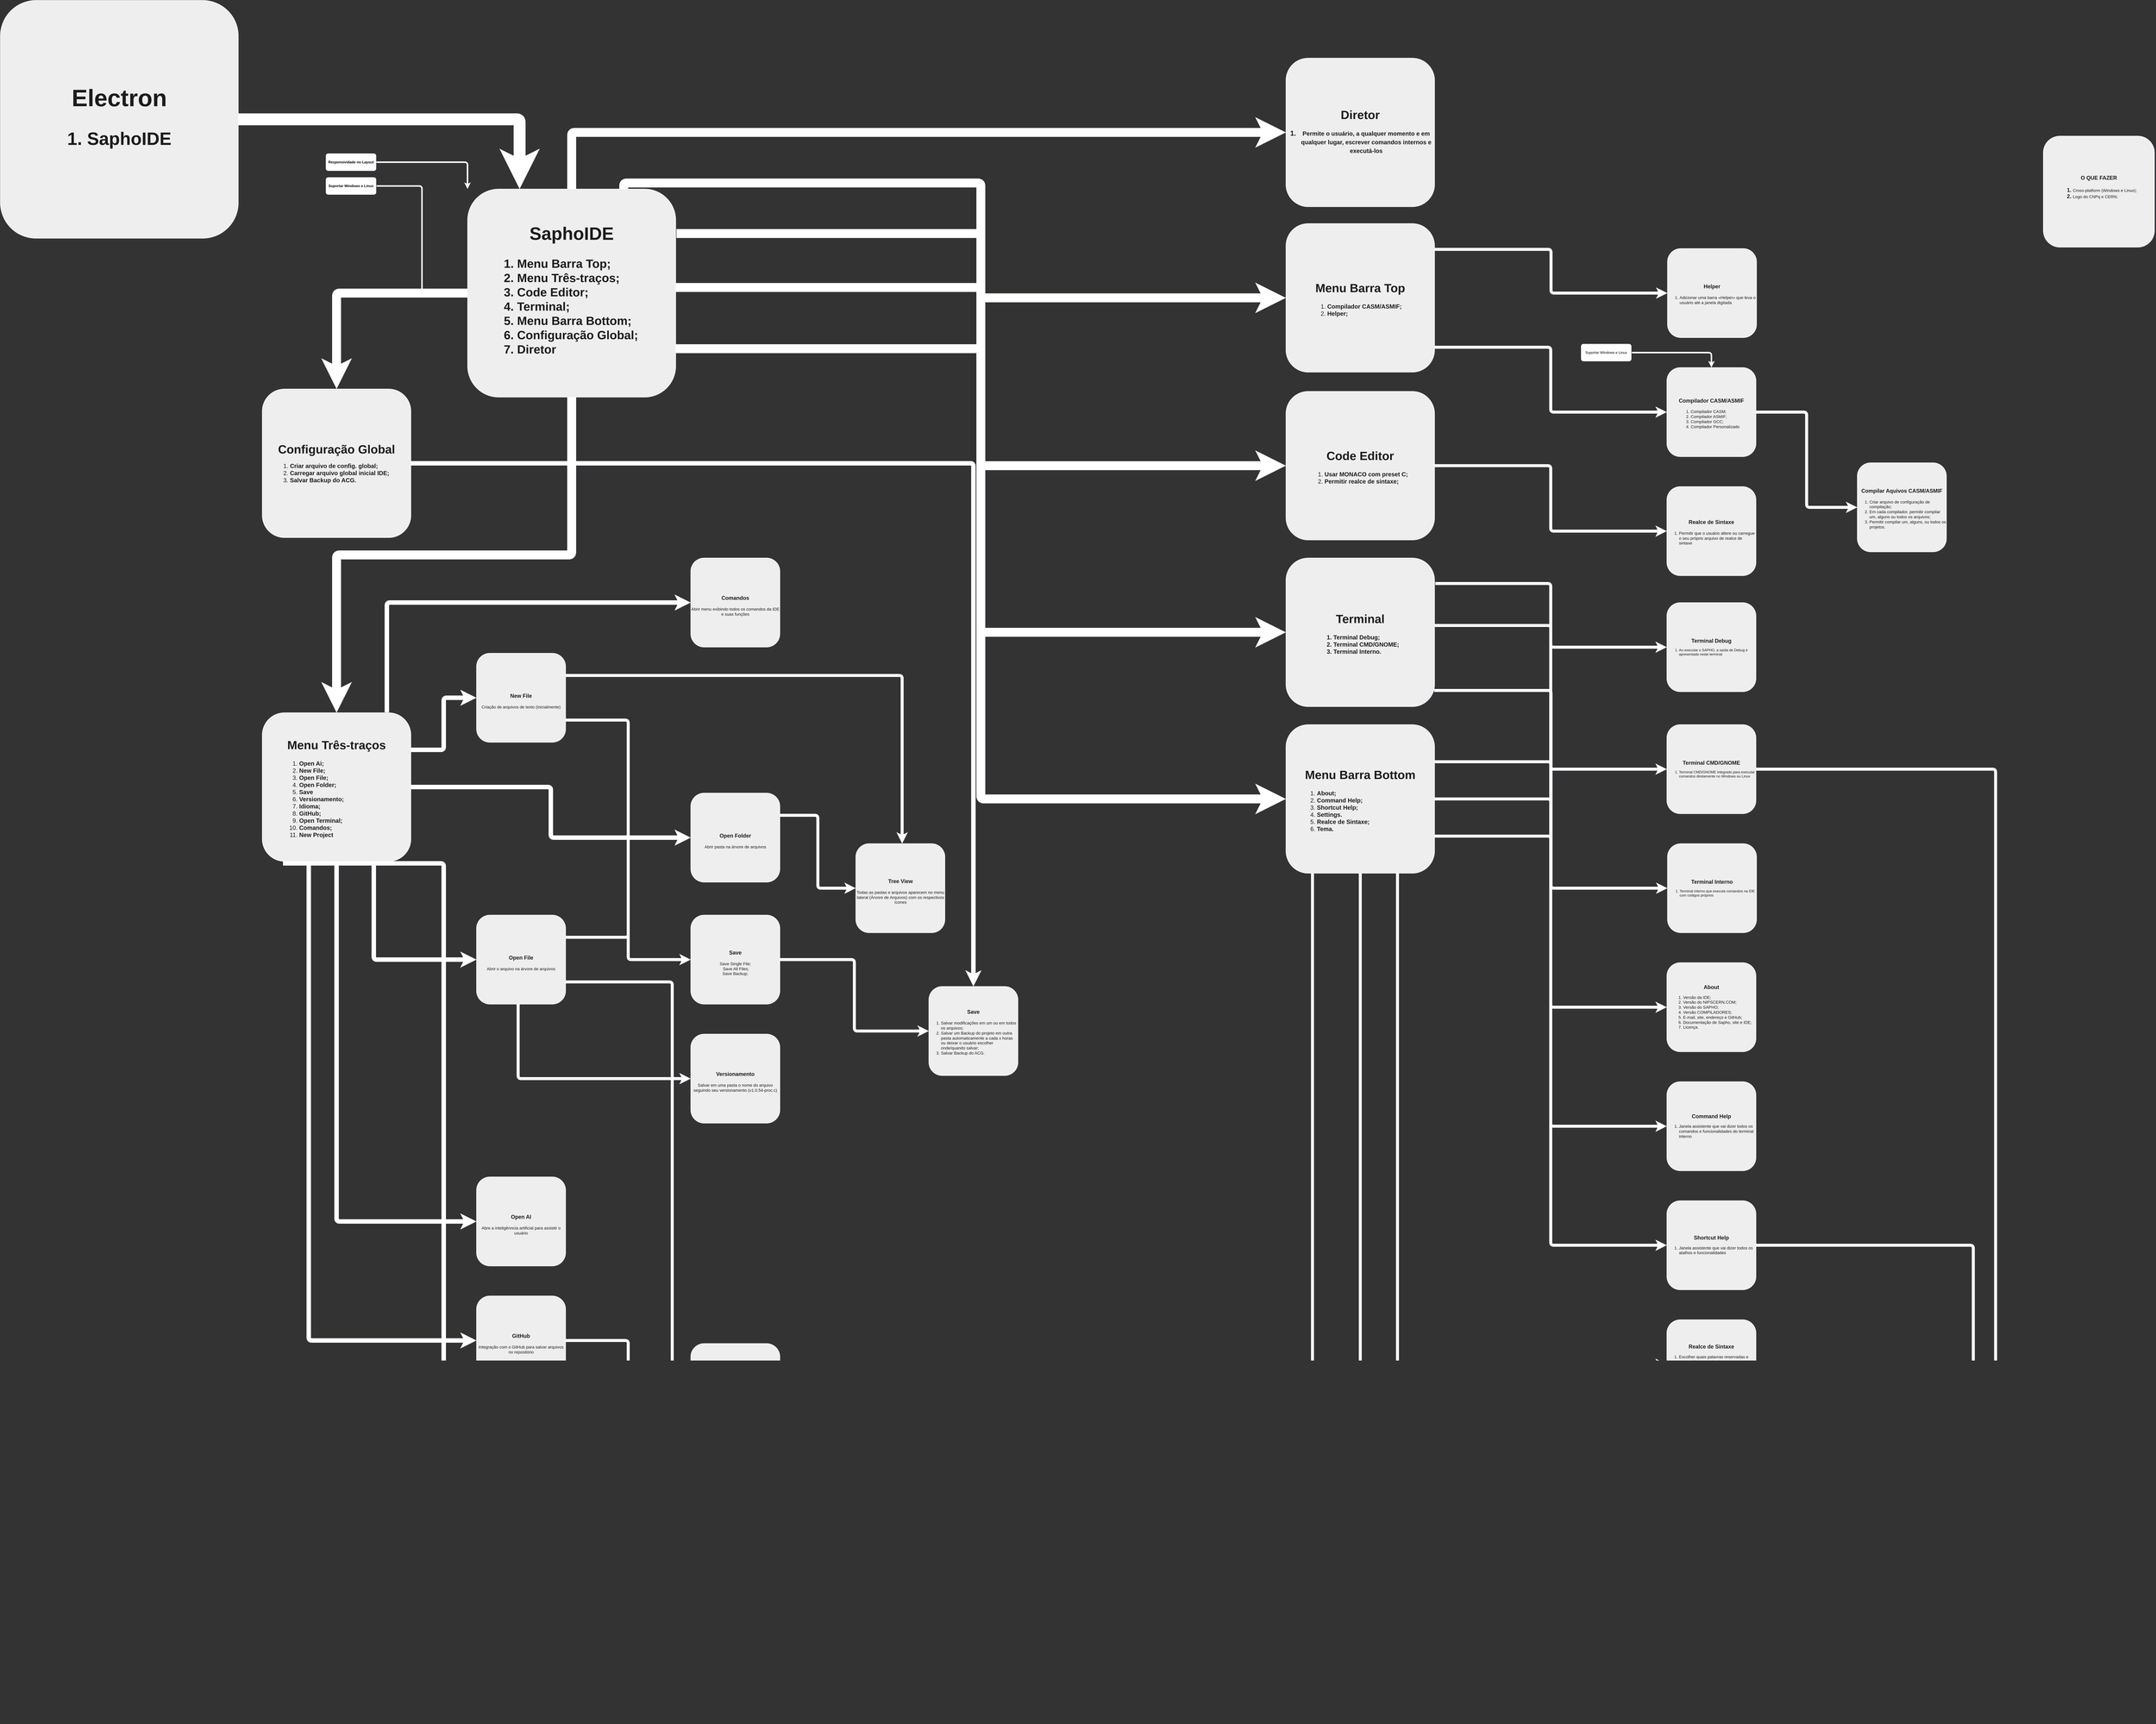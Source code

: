 <mxfile version="24.5.4" type="device">
  <diagram name="Page-1" id="b91fa0-4r-KIM6ygSlS2">
    <mxGraphModel dx="5520" dy="3840" grid="1" gridSize="10" guides="1" tooltips="1" connect="0" arrows="1" fold="1" page="1" pageScale="1" pageWidth="2000" pageHeight="2000" background="#333333" math="0" shadow="1">
      <root>
        <mxCell id="0" />
        <mxCell id="1" parent="0" />
        <mxCell id="cDjqPKhRoQ2kevbqQMxa-1" value="&lt;h1 style=&quot;font-size: 40px;&quot;&gt;&lt;span style=&quot;background-color: initial;&quot;&gt;&lt;font style=&quot;font-size: 40px;&quot;&gt;Menu Três-traços&lt;/font&gt;&lt;/span&gt;&lt;/h1&gt;&lt;div style=&quot;font-size: 20px;&quot;&gt;&lt;ol&gt;&lt;li style=&quot;text-align: left;&quot;&gt;&lt;span style=&quot;background-color: initial;&quot;&gt;&lt;b&gt;Open Ai;&lt;/b&gt;&lt;/span&gt;&lt;/li&gt;&lt;li style=&quot;text-align: left;&quot;&gt;&lt;span style=&quot;background-color: initial;&quot;&gt;&lt;b&gt;New File;&lt;/b&gt;&lt;/span&gt;&lt;/li&gt;&lt;li style=&quot;text-align: left;&quot;&gt;&lt;span style=&quot;background-color: initial;&quot;&gt;&lt;b&gt;Open File;&lt;/b&gt;&lt;/span&gt;&lt;/li&gt;&lt;li style=&quot;text-align: left;&quot;&gt;&lt;span style=&quot;background-color: initial;&quot;&gt;&lt;b&gt;Open Folder;&lt;/b&gt;&lt;/span&gt;&lt;/li&gt;&lt;li style=&quot;text-align: left;&quot;&gt;&lt;span style=&quot;background-color: initial;&quot;&gt;&lt;b&gt;Save&lt;/b&gt;&lt;/span&gt;&lt;/li&gt;&lt;li style=&quot;text-align: left;&quot;&gt;&lt;span style=&quot;background-color: initial;&quot;&gt;&lt;b&gt;Versionamento;&lt;/b&gt;&lt;/span&gt;&lt;/li&gt;&lt;li style=&quot;text-align: left;&quot;&gt;&lt;span style=&quot;background-color: initial;&quot;&gt;&lt;b&gt;Idioma;&lt;/b&gt;&lt;/span&gt;&lt;/li&gt;&lt;li style=&quot;text-align: left;&quot;&gt;&lt;span style=&quot;background-color: initial;&quot;&gt;&lt;b&gt;GitHub;&lt;/b&gt;&lt;/span&gt;&lt;/li&gt;&lt;li style=&quot;text-align: left;&quot;&gt;&lt;span style=&quot;background-color: initial;&quot;&gt;&lt;b&gt;Open Terminal;&lt;/b&gt;&lt;/span&gt;&lt;/li&gt;&lt;li style=&quot;text-align: left;&quot;&gt;&lt;span style=&quot;background-color: initial;&quot;&gt;&lt;b&gt;Comandos;&lt;/b&gt;&lt;/span&gt;&lt;/li&gt;&lt;li style=&quot;text-align: left;&quot;&gt;&lt;span style=&quot;background-color: initial;&quot;&gt;&lt;b&gt;New Project&lt;/b&gt;&lt;/span&gt;&lt;/li&gt;&lt;/ol&gt;&lt;/div&gt;" style="whiteSpace=wrap;html=1;aspect=fixed;align=center;fillColor=#EEEEEE;strokeColor=#FFFFFF;labelBackgroundColor=none;fontColor=#1A1A1A;rounded=1;" vertex="1" parent="1">
          <mxGeometry x="-960" y="440" width="500" height="500" as="geometry" />
        </mxCell>
        <mxCell id="cDjqPKhRoQ2kevbqQMxa-14" style="edgeStyle=orthogonalEdgeStyle;rounded=1;orthogonalLoop=1;jettySize=auto;html=1;exitX=1;exitY=0.5;exitDx=0;exitDy=0;entryX=0;entryY=0.5;entryDx=0;entryDy=0;strokeColor=#FFFFFF;strokeWidth=15;labelBackgroundColor=none;fontColor=default;" edge="1" parent="1" target="cDjqPKhRoQ2kevbqQMxa-13" source="cDjqPKhRoQ2kevbqQMxa-1">
          <mxGeometry relative="1" as="geometry">
            <mxPoint x="350" y="942" as="sourcePoint" />
            <mxPoint x="530" y="862" as="targetPoint" />
          </mxGeometry>
        </mxCell>
        <mxCell id="cDjqPKhRoQ2kevbqQMxa-15" value="&lt;h1&gt;&lt;span style=&quot;font-size: 18px;&quot;&gt;&lt;b&gt;Save&lt;/b&gt;&lt;/span&gt;&lt;/h1&gt;&lt;div style=&quot;&quot;&gt;&lt;div style=&quot;font-size: 14px;&quot;&gt;Save Single File;&lt;/div&gt;&lt;div style=&quot;font-size: 14px;&quot;&gt;&amp;nbsp;Save All Files;&lt;/div&gt;&lt;div style=&quot;font-size: 14px;&quot;&gt;Save Backup;&lt;/div&gt;&lt;/div&gt;" style="whiteSpace=wrap;html=1;aspect=fixed;fillColor=#EEEEEE;strokeColor=#FFFFFF;labelBackgroundColor=none;fontColor=#1A1A1A;rounded=1;" vertex="1" parent="1">
          <mxGeometry x="480" y="1120" width="300" height="300" as="geometry" />
        </mxCell>
        <mxCell id="cDjqPKhRoQ2kevbqQMxa-16" style="edgeStyle=orthogonalEdgeStyle;rounded=1;orthogonalLoop=1;jettySize=auto;html=1;exitX=1;exitY=0.75;exitDx=0;exitDy=0;entryX=0;entryY=0.5;entryDx=0;entryDy=0;strokeColor=#FFFFFF;strokeWidth=10;labelBackgroundColor=none;fontColor=default;" edge="1" parent="1" target="cDjqPKhRoQ2kevbqQMxa-15" source="cDjqPKhRoQ2kevbqQMxa-6">
          <mxGeometry relative="1" as="geometry">
            <mxPoint x="350.0" y="807" as="sourcePoint" />
            <mxPoint x="530" y="1027" as="targetPoint" />
          </mxGeometry>
        </mxCell>
        <mxCell id="cDjqPKhRoQ2kevbqQMxa-17" value="&lt;h1&gt;&lt;span style=&quot;font-size: 18px;&quot;&gt;&lt;b&gt;Versionamento&lt;/b&gt;&lt;/span&gt;&lt;/h1&gt;&lt;div style=&quot;&quot;&gt;&lt;div style=&quot;font-size: 14px;&quot;&gt;Salvar em uma pasta o nome do arquivo seguindo seu versionamento (v1.0.54-proc.c)&lt;/div&gt;&lt;/div&gt;" style="whiteSpace=wrap;html=1;aspect=fixed;fillColor=#EEEEEE;strokeColor=#FFFFFF;labelBackgroundColor=none;fontColor=#1A1A1A;rounded=1;" vertex="1" parent="1">
          <mxGeometry x="480" y="1520" width="300" height="300" as="geometry" />
        </mxCell>
        <mxCell id="cDjqPKhRoQ2kevbqQMxa-18" style="edgeStyle=orthogonalEdgeStyle;rounded=1;orthogonalLoop=1;jettySize=auto;html=1;entryX=0;entryY=0.5;entryDx=0;entryDy=0;strokeColor=#FFFFFF;strokeWidth=10;labelBackgroundColor=none;fontColor=default;exitX=0.467;exitY=1;exitDx=0;exitDy=0;exitPerimeter=0;" edge="1" parent="1" target="cDjqPKhRoQ2kevbqQMxa-17" source="cDjqPKhRoQ2kevbqQMxa-11">
          <mxGeometry relative="1" as="geometry">
            <mxPoint x="116" y="852" as="sourcePoint" />
            <mxPoint x="540" y="1177" as="targetPoint" />
          </mxGeometry>
        </mxCell>
        <mxCell id="cDjqPKhRoQ2kevbqQMxa-19" value="&lt;h1&gt;&lt;b&gt;&lt;span style=&quot;font-size: 18px;&quot;&gt;Idioma&lt;/span&gt;&lt;/b&gt;&lt;/h1&gt;&lt;div style=&quot;&quot;&gt;&lt;div style=&quot;font-size: 14px;&quot;&gt;Mudar o idioma com a tag internacional data-i18n&lt;/div&gt;&lt;/div&gt;" style="whiteSpace=wrap;html=1;aspect=fixed;fillColor=#EEEEEE;strokeColor=#FFFFFF;labelBackgroundColor=none;fontColor=#1A1A1A;rounded=1;" vertex="1" parent="1">
          <mxGeometry x="776" y="3534" width="300" height="300" as="geometry" />
        </mxCell>
        <mxCell id="cDjqPKhRoQ2kevbqQMxa-20" style="edgeStyle=orthogonalEdgeStyle;rounded=1;orthogonalLoop=1;jettySize=auto;html=1;exitX=1;exitY=0.75;exitDx=0;exitDy=0;entryX=0;entryY=0.5;entryDx=0;entryDy=0;strokeColor=#FFFFFF;strokeWidth=10;labelBackgroundColor=none;fontColor=default;" edge="1" parent="1" target="cDjqPKhRoQ2kevbqQMxa-19" source="cDjqPKhRoQ2kevbqQMxa-11">
          <mxGeometry relative="1" as="geometry">
            <mxPoint x="360" y="992" as="sourcePoint" />
            <mxPoint x="550" y="1377" as="targetPoint" />
          </mxGeometry>
        </mxCell>
        <mxCell id="cDjqPKhRoQ2kevbqQMxa-23" value="&lt;h1&gt;&lt;b&gt;&lt;span style=&quot;font-size: 18px;&quot;&gt;Open Terminal&lt;/span&gt;&lt;/b&gt;&lt;/h1&gt;&lt;div style=&quot;&quot;&gt;&lt;div style=&quot;font-size: 14px;&quot;&gt;Abrir um dos ou todos os terminais disponíveis&lt;/div&gt;&lt;/div&gt;" style="whiteSpace=wrap;html=1;aspect=fixed;fillColor=#EEEEEE;strokeColor=#FFFFFF;labelBackgroundColor=none;fontColor=#1A1A1A;rounded=1;" vertex="1" parent="1">
          <mxGeometry x="-240" y="2800" width="300" height="300" as="geometry" />
        </mxCell>
        <mxCell id="cDjqPKhRoQ2kevbqQMxa-24" style="edgeStyle=orthogonalEdgeStyle;rounded=1;orthogonalLoop=1;jettySize=auto;html=1;entryX=0;entryY=0.5;entryDx=0;entryDy=0;strokeColor=#FFFFFF;strokeWidth=15;labelBackgroundColor=none;fontColor=default;exitX=0.14;exitY=1.013;exitDx=0;exitDy=0;exitPerimeter=0;" edge="1" parent="1" target="cDjqPKhRoQ2kevbqQMxa-23" source="cDjqPKhRoQ2kevbqQMxa-1">
          <mxGeometry relative="1" as="geometry">
            <mxPoint x="-878" y="137" as="sourcePoint" />
            <mxPoint x="550" y="1747" as="targetPoint" />
          </mxGeometry>
        </mxCell>
        <mxCell id="cDjqPKhRoQ2kevbqQMxa-25" value="&lt;h1&gt;&lt;b&gt;&lt;span style=&quot;font-size: 18px;&quot;&gt;Comandos&lt;/span&gt;&lt;/b&gt;&lt;/h1&gt;&lt;div style=&quot;&quot;&gt;&lt;div style=&quot;font-size: 14px;&quot;&gt;Abrir menu exibindo todos os comandos da IDE e suas funções&lt;/div&gt;&lt;/div&gt;" style="whiteSpace=wrap;html=1;aspect=fixed;fillColor=#EEEEEE;strokeColor=#FFFFFF;labelBackgroundColor=none;fontColor=#1A1A1A;rounded=1;" vertex="1" parent="1">
          <mxGeometry x="480" y="-80" width="300" height="300" as="geometry" />
        </mxCell>
        <mxCell id="cDjqPKhRoQ2kevbqQMxa-26" style="edgeStyle=orthogonalEdgeStyle;rounded=1;orthogonalLoop=1;jettySize=auto;html=1;exitX=0.838;exitY=-0.002;exitDx=0;exitDy=0;entryX=0;entryY=0.5;entryDx=0;entryDy=0;strokeColor=#FFFFFF;strokeWidth=15;labelBackgroundColor=none;fontColor=default;exitPerimeter=0;" edge="1" parent="1" target="cDjqPKhRoQ2kevbqQMxa-25" source="cDjqPKhRoQ2kevbqQMxa-1">
          <mxGeometry relative="1" as="geometry">
            <mxPoint x="360" y="1012" as="sourcePoint" />
            <mxPoint x="560" y="1967" as="targetPoint" />
          </mxGeometry>
        </mxCell>
        <mxCell id="cDjqPKhRoQ2kevbqQMxa-29" value="&lt;h1&gt;&lt;b&gt;&lt;span style=&quot;font-size: 18px;&quot;&gt;New Project&lt;/span&gt;&lt;/b&gt;&lt;/h1&gt;&lt;div style=&quot;&quot;&gt;&lt;div style=&quot;font-size: 14px;&quot;&gt;Criar um novo projeto SAPHO de processador&lt;/div&gt;&lt;/div&gt;" style="whiteSpace=wrap;html=1;aspect=fixed;fillColor=#EEEEEE;strokeColor=#FFFFFF;labelBackgroundColor=none;fontColor=#1A1A1A;rounded=1;" vertex="1" parent="1">
          <mxGeometry x="480" y="2560" width="300" height="300" as="geometry" />
        </mxCell>
        <mxCell id="cDjqPKhRoQ2kevbqQMxa-30" style="edgeStyle=orthogonalEdgeStyle;rounded=1;orthogonalLoop=1;jettySize=auto;html=1;exitX=1;exitY=0.5;exitDx=0;exitDy=0;entryX=0;entryY=0.5;entryDx=0;entryDy=0;strokeColor=#FFFFFF;strokeWidth=10;labelBackgroundColor=none;fontColor=default;" edge="1" parent="1" target="cDjqPKhRoQ2kevbqQMxa-29" source="cDjqPKhRoQ2kevbqQMxa-21">
          <mxGeometry relative="1" as="geometry">
            <mxPoint x="343" y="975" as="sourcePoint" />
            <mxPoint x="553" y="2150" as="targetPoint" />
          </mxGeometry>
        </mxCell>
        <mxCell id="cDjqPKhRoQ2kevbqQMxa-31" value="&lt;div style=&quot;&quot;&gt;&lt;h1 style=&quot;&quot;&gt;&lt;span style=&quot;font-size: 18px;&quot;&gt;&lt;b&gt;SAPHO Project (spf)&lt;/b&gt;&lt;/span&gt;&lt;/h1&gt;&lt;div style=&quot;&quot;&gt;&lt;span style=&quot;font-size: 14px;&quot;&gt;Nome do arquivo;&lt;/span&gt;&lt;/div&gt;&lt;div style=&quot;&quot;&gt;&lt;span style=&quot;font-size: 14px;&quot;&gt;Diretório;&lt;/span&gt;&lt;/div&gt;&lt;div style=&quot;&quot;&gt;&lt;span style=&quot;font-size: 14px;&quot;&gt;Nome do proc;&lt;/span&gt;&lt;/div&gt;&lt;div style=&quot;&quot;&gt;&lt;span style=&quot;font-size: 14px;&quot;&gt;N. Bits;&lt;/span&gt;&lt;/div&gt;&lt;div style=&quot;&quot;&gt;&lt;span style=&quot;font-size: 14px;&quot;&gt;Nb. Mantissa;&lt;/span&gt;&lt;/div&gt;&lt;div style=&quot;&quot;&gt;&lt;span style=&quot;font-size: 14px;&quot;&gt;Nb. Expoente;&lt;/span&gt;&lt;/div&gt;&lt;div style=&quot;&quot;&gt;&lt;span style=&quot;font-size: 14px;&quot;&gt;DSS;&lt;/span&gt;&lt;/div&gt;&lt;div style=&quot;&quot;&gt;&lt;span style=&quot;font-size: 14px;&quot;&gt;ISS;&lt;/span&gt;&lt;/div&gt;&lt;div style=&quot;&quot;&gt;&lt;span style=&quot;font-size: 14px;&quot;&gt;N. Input e Output;&lt;/span&gt;&lt;/div&gt;&lt;div style=&quot;&quot;&gt;&lt;span style=&quot;font-size: 14px;&quot;&gt;Gain;&lt;/span&gt;&lt;/div&gt;&lt;div style=&quot;&quot;&gt;&lt;span style=&quot;font-size: 14px;&quot;&gt;Aplicar mudanças do processador visualmente;&lt;/span&gt;&lt;/div&gt;&lt;div style=&quot;&quot;&gt;&lt;span style=&quot;font-size: 14px;&quot;&gt;Criar arquivo .spf (exe/tar.gz) que abre automaticamente o projeto na IDE&lt;/span&gt;&lt;/div&gt;&lt;/div&gt;" style="whiteSpace=wrap;html=1;aspect=fixed;fillColor=#EEEEEE;strokeColor=#FFFFFF;labelBackgroundColor=none;fontColor=#1A1A1A;rounded=1;" vertex="1" parent="1">
          <mxGeometry x="1280" y="2880" width="300" height="300" as="geometry" />
        </mxCell>
        <mxCell id="cDjqPKhRoQ2kevbqQMxa-32" style="edgeStyle=orthogonalEdgeStyle;rounded=1;orthogonalLoop=1;jettySize=auto;html=1;exitX=1;exitY=0.5;exitDx=0;exitDy=0;entryX=0;entryY=0.5;entryDx=0;entryDy=0;strokeColor=#FFFFFF;strokeWidth=10;labelBackgroundColor=none;fontColor=default;" edge="1" parent="1" source="cDjqPKhRoQ2kevbqQMxa-29" target="cDjqPKhRoQ2kevbqQMxa-31">
          <mxGeometry relative="1" as="geometry">
            <mxPoint x="760" y="1031" as="sourcePoint" />
            <mxPoint x="963" y="2564" as="targetPoint" />
          </mxGeometry>
        </mxCell>
        <mxCell id="cDjqPKhRoQ2kevbqQMxa-52" value="&lt;div style=&quot;&quot;&gt;&lt;h1&gt;&lt;font style=&quot;font-size: 18px;&quot;&gt;&lt;b&gt;Tree View&lt;/b&gt;&lt;/font&gt;&lt;/h1&gt;&lt;font style=&quot;font-size: 14px;&quot;&gt;Todas as pastas e arquivos aparecem no menu lateral (Árvore de Arquivos) com os respectivos ícones&lt;/font&gt;&lt;/div&gt;" style="whiteSpace=wrap;html=1;aspect=fixed;fillColor=#EEEEEE;strokeColor=#FFFFFF;labelBackgroundColor=none;fontColor=#1A1A1A;rounded=1;" vertex="1" parent="1">
          <mxGeometry x="1034.5" y="880" width="300" height="300" as="geometry" />
        </mxCell>
        <mxCell id="cDjqPKhRoQ2kevbqQMxa-55" style="edgeStyle=orthogonalEdgeStyle;rounded=1;orthogonalLoop=1;jettySize=auto;html=1;exitX=1;exitY=0.25;exitDx=0;exitDy=0;entryX=0;entryY=0.5;entryDx=0;entryDy=0;strokeColor=#FFFFFF;strokeWidth=10;labelBackgroundColor=none;fontColor=default;" edge="1" parent="1" source="cDjqPKhRoQ2kevbqQMxa-13" target="cDjqPKhRoQ2kevbqQMxa-52">
          <mxGeometry relative="1" as="geometry">
            <mxPoint x="715" y="887" as="sourcePoint" />
            <mxPoint x="1185" y="758" as="targetPoint" />
          </mxGeometry>
        </mxCell>
        <mxCell id="cDjqPKhRoQ2kevbqQMxa-59" value="&lt;h1 style=&quot;font-size: 40px;&quot;&gt;&lt;span style=&quot;background-color: initial;&quot;&gt;&lt;font style=&quot;font-size: 40px;&quot;&gt;Menu Barra Top&lt;/font&gt;&lt;/span&gt;&lt;/h1&gt;&lt;div style=&quot;font-size: 20px;&quot;&gt;&lt;ol style=&quot;&quot;&gt;&lt;li style=&quot;text-align: left;&quot;&gt;&lt;b&gt;Compilador CASM/&lt;span style=&quot;background-color: initial;&quot;&gt;ASMIF;&lt;/span&gt;&lt;/b&gt;&lt;/li&gt;&lt;li style=&quot;text-align: left;&quot;&gt;&lt;b&gt;Helper;&lt;/b&gt;&lt;/li&gt;&lt;/ol&gt;&lt;/div&gt;" style="whiteSpace=wrap;html=1;aspect=fixed;align=center;fillColor=#EEEEEE;strokeColor=#FFFFFF;labelBackgroundColor=none;fontColor=#1A1A1A;rounded=1;" vertex="1" parent="1">
          <mxGeometry x="2480" y="-1204" width="500" height="500" as="geometry" />
        </mxCell>
        <mxCell id="cDjqPKhRoQ2kevbqQMxa-60" style="edgeStyle=orthogonalEdgeStyle;rounded=1;orthogonalLoop=1;jettySize=auto;html=1;exitX=1;exitY=0.5;exitDx=0;exitDy=0;entryX=0;entryY=0.5;entryDx=0;entryDy=0;strokeColor=#FFFFFF;strokeWidth=10;labelBackgroundColor=none;fontColor=default;" edge="1" parent="1" source="cDjqPKhRoQ2kevbqQMxa-15" target="cDjqPKhRoQ2kevbqQMxa-61">
          <mxGeometry relative="1" as="geometry">
            <mxPoint x="855" y="1160" as="sourcePoint" />
            <mxPoint x="1045" y="1570" as="targetPoint" />
          </mxGeometry>
        </mxCell>
        <mxCell id="cDjqPKhRoQ2kevbqQMxa-61" value="&lt;h1&gt;&lt;span style=&quot;font-size: 18px;&quot;&gt;&lt;b&gt;Save&lt;/b&gt;&lt;/span&gt;&lt;/h1&gt;&lt;div style=&quot;&quot;&gt;&lt;div style=&quot;text-align: left; font-size: 14px;&quot;&gt;&lt;ol&gt;&lt;li&gt;Salvar modificações em um ou em todos os arquivos;&lt;/li&gt;&lt;li&gt;Salvar um Backup do projeto em outra pasta automaticamente a cada x horas ou deixar o usuário escolher onde/quando salvar;&lt;/li&gt;&lt;li&gt;Salvar Backup do ACG.&lt;/li&gt;&lt;/ol&gt;&lt;/div&gt;&lt;/div&gt;" style="whiteSpace=wrap;html=1;aspect=fixed;fillColor=#EEEEEE;strokeColor=#FFFFFF;labelBackgroundColor=none;fontColor=#1A1A1A;rounded=1;" vertex="1" parent="1">
          <mxGeometry x="1280" y="1360" width="300" height="300" as="geometry" />
        </mxCell>
        <mxCell id="cDjqPKhRoQ2kevbqQMxa-62" value="&lt;h1 style=&quot;&quot;&gt;&lt;span style=&quot;background-color: initial; font-size: 18px;&quot;&gt;O QUE FAZER&lt;br&gt;&lt;div style=&quot;text-align: left;&quot;&gt;&lt;ol&gt;&lt;li&gt;&lt;span style=&quot;font-size: 14px; font-weight: 400; background-color: initial;&quot;&gt;Cross-platform (Windows e Linux);&lt;/span&gt;&lt;/li&gt;&lt;li&gt;&lt;span style=&quot;font-size: 14px; font-weight: 400; background-color: initial;&quot;&gt;Logo do CNPq e CERN;&lt;/span&gt;&lt;/li&gt;&lt;/ol&gt;&lt;/div&gt;&lt;/span&gt;&lt;/h1&gt;&lt;div style=&quot;text-align: left;&quot;&gt;&lt;span style=&quot;font-size: 14px; font-weight: 400;&quot;&gt;&lt;br&gt;&lt;/span&gt;&lt;/div&gt;&lt;div&gt;&lt;span style=&quot;font-size: 14px; font-weight: 400;&quot;&gt;&lt;br&gt;&lt;/span&gt;&lt;/div&gt;" style="whiteSpace=wrap;html=1;aspect=fixed;align=center;fillColor=#EEEEEE;strokeColor=#FFFFFF;labelBackgroundColor=none;fontColor=#1A1A1A;rounded=1;" vertex="1" parent="1">
          <mxGeometry x="5025" y="-1498" width="374" height="374" as="geometry" />
        </mxCell>
        <mxCell id="cDjqPKhRoQ2kevbqQMxa-64" value="&lt;h1 style=&quot;&quot;&gt;&lt;font style=&quot;font-size: 60px;&quot;&gt;SaphoIDE&lt;/font&gt;&lt;/h1&gt;&lt;h2 style=&quot;font-size: 14px;&quot;&gt;&lt;div style=&quot;text-align: left; font-size: 40px;&quot;&gt;&lt;ol&gt;&lt;li&gt;&lt;span style=&quot;background-color: initial;&quot;&gt;Menu Barra Top;&lt;/span&gt;&lt;/li&gt;&lt;li&gt;&lt;span style=&quot;background-color: initial;&quot;&gt;Menu Três-traços;&lt;/span&gt;&lt;/li&gt;&lt;li&gt;&lt;span style=&quot;background-color: initial;&quot;&gt;Code Editor;&lt;/span&gt;&lt;/li&gt;&lt;li&gt;&lt;span style=&quot;background-color: initial;&quot;&gt;Terminal;&lt;/span&gt;&lt;/li&gt;&lt;li&gt;&lt;span style=&quot;background-color: initial;&quot;&gt;Menu Barra Bottom;&lt;/span&gt;&lt;/li&gt;&lt;li&gt;&lt;span style=&quot;background-color: initial;&quot;&gt;Configuração Globa&lt;/span&gt;&lt;span style=&quot;background-color: initial;&quot;&gt;l;&lt;/span&gt;&lt;/li&gt;&lt;li&gt;&lt;span style=&quot;background-color: initial;&quot;&gt;Diretor&lt;/span&gt;&lt;/li&gt;&lt;/ol&gt;&lt;/div&gt;&lt;/h2&gt;" style="whiteSpace=wrap;html=1;aspect=fixed;align=center;fillColor=#EEEEEE;strokeColor=#FFFFFF;labelBackgroundColor=none;fontColor=#1A1A1A;rounded=1;" vertex="1" parent="1">
          <mxGeometry x="-270" y="-1320" width="700" height="700" as="geometry" />
        </mxCell>
        <mxCell id="cDjqPKhRoQ2kevbqQMxa-65" style="edgeStyle=orthogonalEdgeStyle;rounded=1;orthogonalLoop=1;jettySize=auto;html=1;exitX=0.5;exitY=1;exitDx=0;exitDy=0;strokeColor=#FFFFFF;strokeWidth=30;labelBackgroundColor=none;fontColor=default;entryX=0.5;entryY=0;entryDx=0;entryDy=0;" edge="1" parent="1" source="cDjqPKhRoQ2kevbqQMxa-64" target="cDjqPKhRoQ2kevbqQMxa-1">
          <mxGeometry relative="1" as="geometry">
            <mxPoint x="177" y="629.43" as="sourcePoint" />
            <mxPoint x="442" y="452" as="targetPoint" />
          </mxGeometry>
        </mxCell>
        <mxCell id="cDjqPKhRoQ2kevbqQMxa-66" style="edgeStyle=orthogonalEdgeStyle;rounded=1;orthogonalLoop=1;jettySize=auto;html=1;exitX=0.75;exitY=0;exitDx=0;exitDy=0;strokeColor=#FFFFFF;strokeWidth=30;labelBackgroundColor=none;fontColor=default;entryX=0;entryY=0.5;entryDx=0;entryDy=0;" edge="1" parent="1" source="cDjqPKhRoQ2kevbqQMxa-64" target="cDjqPKhRoQ2kevbqQMxa-59">
          <mxGeometry relative="1" as="geometry">
            <mxPoint x="778" y="190" as="sourcePoint" />
            <mxPoint x="588" y="487" as="targetPoint" />
          </mxGeometry>
        </mxCell>
        <mxCell id="cDjqPKhRoQ2kevbqQMxa-67" value="&lt;h1 style=&quot;font-size: 40px;&quot;&gt;&lt;font style=&quot;font-size: 40px;&quot;&gt;Code Editor&lt;/font&gt;&lt;/h1&gt;&lt;div style=&quot;font-size: 20px;&quot;&gt;&lt;div style=&quot;&quot;&gt;&lt;div style=&quot;text-align: left;&quot;&gt;&lt;ol&gt;&lt;li&gt;&lt;b style=&quot;background-color: initial;&quot;&gt;Usar MONACO com preset C;&lt;/b&gt;&lt;/li&gt;&lt;li&gt;&lt;b style=&quot;background-color: initial;&quot;&gt;Permitir realce de sintaxe;&lt;/b&gt;&lt;/li&gt;&lt;/ol&gt;&lt;/div&gt;&lt;/div&gt;&lt;/div&gt;" style="whiteSpace=wrap;html=1;aspect=fixed;align=center;fillColor=#EEEEEE;strokeColor=#FFFFFF;labelBackgroundColor=none;fontColor=#1A1A1A;rounded=1;" vertex="1" parent="1">
          <mxGeometry x="2480" y="-640" width="500" height="500" as="geometry" />
        </mxCell>
        <mxCell id="cDjqPKhRoQ2kevbqQMxa-68" value="&lt;h1 style=&quot;font-size: 40px;&quot;&gt;&lt;font style=&quot;font-size: 40px;&quot;&gt;Terminal&lt;/font&gt;&lt;/h1&gt;&lt;h2 style=&quot;font-size: 20px;&quot;&gt;&lt;div style=&quot;&quot;&gt;&lt;div style=&quot;&quot;&gt;&lt;div style=&quot;text-align: left;&quot;&gt;&lt;ol&gt;&lt;li&gt;&lt;span style=&quot;background-color: initial;&quot;&gt;Terminal Debug;&lt;/span&gt;&lt;/li&gt;&lt;li&gt;&lt;span style=&quot;background-color: initial;&quot;&gt;Terminal CMD/GNOME;&lt;/span&gt;&lt;/li&gt;&lt;li&gt;&lt;span style=&quot;background-color: initial;&quot;&gt;Terminal Interno.&lt;/span&gt;&lt;/li&gt;&lt;/ol&gt;&lt;/div&gt;&lt;/div&gt;&lt;/div&gt;&lt;/h2&gt;" style="whiteSpace=wrap;html=1;aspect=fixed;align=center;fillColor=#EEEEEE;strokeColor=#FFFFFF;labelBackgroundColor=none;fontColor=#1A1A1A;rounded=1;" vertex="1" parent="1">
          <mxGeometry x="2480" y="-80" width="500" height="500" as="geometry" />
        </mxCell>
        <mxCell id="cDjqPKhRoQ2kevbqQMxa-69" value="&lt;h1 style=&quot;font-size: 40px;&quot;&gt;&lt;font style=&quot;font-size: 40px;&quot;&gt;Menu Barra Bottom&lt;/font&gt;&lt;/h1&gt;&lt;div style=&quot;font-size: 20px;&quot;&gt;&lt;div style=&quot;text-align: left;&quot;&gt;&lt;ol&gt;&lt;li&gt;&lt;span style=&quot;background-color: initial;&quot;&gt;&lt;b&gt;About;&lt;/b&gt;&lt;/span&gt;&lt;/li&gt;&lt;li&gt;&lt;span style=&quot;background-color: initial;&quot;&gt;&lt;b&gt;Command Help;&lt;/b&gt;&lt;/span&gt;&lt;/li&gt;&lt;li&gt;&lt;span style=&quot;background-color: initial;&quot;&gt;&lt;b&gt;Shortcut Help;&lt;/b&gt;&lt;/span&gt;&lt;/li&gt;&lt;li&gt;&lt;span style=&quot;background-color: initial;&quot;&gt;&lt;b&gt;Settings.&lt;/b&gt;&lt;/span&gt;&lt;/li&gt;&lt;li&gt;&lt;span style=&quot;background-color: initial;&quot;&gt;&lt;b&gt;Realce de Sintaxe;&lt;/b&gt;&lt;/span&gt;&lt;/li&gt;&lt;li&gt;&lt;span style=&quot;background-color: initial;&quot;&gt;&lt;b&gt;Tema.&lt;/b&gt;&lt;/span&gt;&lt;/li&gt;&lt;/ol&gt;&lt;/div&gt;&lt;/div&gt;" style="whiteSpace=wrap;html=1;aspect=fixed;align=center;fillColor=#EEEEEE;strokeColor=#FFFFFF;labelBackgroundColor=none;fontColor=#1A1A1A;rounded=1;" vertex="1" parent="1">
          <mxGeometry x="2480" y="480" width="500" height="500" as="geometry" />
        </mxCell>
        <mxCell id="cDjqPKhRoQ2kevbqQMxa-70" value="&lt;h1 style=&quot;font-size: 80px;&quot;&gt;&lt;font style=&quot;font-size: 80px;&quot;&gt;Electron&lt;/font&gt;&lt;/h1&gt;&lt;div style=&quot;text-align: left; font-size: 60px;&quot;&gt;&lt;b style=&quot;&quot;&gt;&lt;font style=&quot;font-size: 60px;&quot;&gt;&lt;font style=&quot;font-size: 60px;&quot;&gt;1. &lt;/font&gt;&lt;font style=&quot;font-size: 60px;&quot;&gt;SaphoIDE&lt;/font&gt;&lt;/font&gt;&lt;/b&gt;&lt;/div&gt;&lt;div style=&quot;text-align: left; font-size: 60px;&quot;&gt;&lt;font style=&quot;font-size: 60px;&quot;&gt;&lt;br&gt;&lt;/font&gt;&lt;/div&gt;" style="whiteSpace=wrap;html=1;aspect=fixed;align=center;fillColor=#EEEEEE;strokeColor=#FFFFFF;labelBackgroundColor=none;fontColor=#1A1A1A;rounded=1;" vertex="1" parent="1">
          <mxGeometry x="-1840" y="-1954" width="800" height="800" as="geometry" />
        </mxCell>
        <mxCell id="cDjqPKhRoQ2kevbqQMxa-71" style="edgeStyle=orthogonalEdgeStyle;rounded=1;orthogonalLoop=1;jettySize=auto;html=1;strokeColor=#FFFFFF;strokeWidth=30;labelBackgroundColor=none;fontColor=default;entryX=0;entryY=0.5;entryDx=0;entryDy=0;exitX=1.003;exitY=0.214;exitDx=0;exitDy=0;exitPerimeter=0;" edge="1" parent="1" source="cDjqPKhRoQ2kevbqQMxa-64" target="cDjqPKhRoQ2kevbqQMxa-67">
          <mxGeometry relative="1" as="geometry">
            <mxPoint x="555" y="-1050" as="sourcePoint" />
            <mxPoint x="746" y="272" as="targetPoint" />
          </mxGeometry>
        </mxCell>
        <mxCell id="cDjqPKhRoQ2kevbqQMxa-72" style="edgeStyle=orthogonalEdgeStyle;rounded=1;orthogonalLoop=1;jettySize=auto;html=1;exitX=1;exitY=0.473;exitDx=0;exitDy=0;strokeColor=#FFFFFF;strokeWidth=30;labelBackgroundColor=none;fontColor=default;entryX=0;entryY=0.5;entryDx=0;entryDy=0;exitPerimeter=0;" edge="1" parent="1" source="cDjqPKhRoQ2kevbqQMxa-64" target="cDjqPKhRoQ2kevbqQMxa-68">
          <mxGeometry relative="1" as="geometry">
            <mxPoint x="626" y="243" as="sourcePoint" />
            <mxPoint x="1142" y="480" as="targetPoint" />
          </mxGeometry>
        </mxCell>
        <mxCell id="cDjqPKhRoQ2kevbqQMxa-73" style="edgeStyle=orthogonalEdgeStyle;rounded=1;orthogonalLoop=1;jettySize=auto;html=1;strokeColor=#FFFFFF;strokeWidth=30;labelBackgroundColor=none;fontColor=default;entryX=0;entryY=0.5;entryDx=0;entryDy=0;exitX=1;exitY=0.767;exitDx=0;exitDy=0;exitPerimeter=0;" edge="1" parent="1" source="cDjqPKhRoQ2kevbqQMxa-64" target="cDjqPKhRoQ2kevbqQMxa-69">
          <mxGeometry relative="1" as="geometry">
            <mxPoint x="615" y="-530" as="sourcePoint" />
            <mxPoint x="1436" y="793" as="targetPoint" />
          </mxGeometry>
        </mxCell>
        <mxCell id="cDjqPKhRoQ2kevbqQMxa-74" style="edgeStyle=orthogonalEdgeStyle;rounded=1;orthogonalLoop=1;jettySize=auto;html=1;exitX=1;exitY=0.5;exitDx=0;exitDy=0;strokeColor=#FFFFFF;strokeWidth=40;labelBackgroundColor=none;fontColor=default;entryX=0.25;entryY=0;entryDx=0;entryDy=0;" edge="1" parent="1" source="cDjqPKhRoQ2kevbqQMxa-70" target="cDjqPKhRoQ2kevbqQMxa-64">
          <mxGeometry relative="1" as="geometry">
            <mxPoint x="-241" y="-637" as="sourcePoint" />
            <mxPoint x="979" y="-644" as="targetPoint" />
          </mxGeometry>
        </mxCell>
        <mxCell id="cDjqPKhRoQ2kevbqQMxa-77" value="" style="edgeStyle=orthogonalEdgeStyle;rounded=1;orthogonalLoop=1;jettySize=auto;html=1;exitX=0.5;exitY=1;exitDx=0;exitDy=0;entryX=0;entryY=0.5;entryDx=0;entryDy=0;strokeColor=#FFFFFF;strokeWidth=15;labelBackgroundColor=none;fontColor=default;" edge="1" parent="1" source="cDjqPKhRoQ2kevbqQMxa-1" target="cDjqPKhRoQ2kevbqQMxa-2">
          <mxGeometry relative="1" as="geometry">
            <mxPoint x="-737" y="252" as="sourcePoint" />
            <mxPoint x="1270" y="2262" as="targetPoint" />
          </mxGeometry>
        </mxCell>
        <mxCell id="cDjqPKhRoQ2kevbqQMxa-2" value="&lt;h1&gt;&lt;font style=&quot;font-size: 18px;&quot;&gt;&lt;b&gt;Open AI&lt;/b&gt;&lt;/font&gt;&lt;/h1&gt;&lt;div style=&quot;&quot;&gt;&lt;font style=&quot;font-size: 14px;&quot;&gt;Abre a inteligênncia artificial para assistir o usuário&lt;/font&gt;&lt;/div&gt;" style="whiteSpace=wrap;html=1;aspect=fixed;fillColor=#EEEEEE;strokeColor=#FFFFFF;labelBackgroundColor=none;fontColor=#1A1A1A;rounded=1;" vertex="1" parent="1">
          <mxGeometry x="-240" y="2000" width="300" height="300" as="geometry" />
        </mxCell>
        <mxCell id="cDjqPKhRoQ2kevbqQMxa-78" value="" style="edgeStyle=orthogonalEdgeStyle;rounded=1;orthogonalLoop=1;jettySize=auto;html=1;exitX=1;exitY=0.25;exitDx=0;exitDy=0;entryX=0;entryY=0.5;entryDx=0;entryDy=0;strokeColor=#FFFFFF;strokeWidth=15;labelBackgroundColor=none;fontColor=default;" edge="1" parent="1" source="cDjqPKhRoQ2kevbqQMxa-1" target="cDjqPKhRoQ2kevbqQMxa-6">
          <mxGeometry relative="1" as="geometry">
            <mxPoint x="-737" y="252" as="sourcePoint" />
            <mxPoint x="620" y="1266" as="targetPoint" />
          </mxGeometry>
        </mxCell>
        <mxCell id="cDjqPKhRoQ2kevbqQMxa-6" value="&lt;h1&gt;&lt;font style=&quot;font-size: 18px;&quot;&gt;&lt;b&gt;New File&lt;/b&gt;&lt;/font&gt;&lt;/h1&gt;&lt;div style=&quot;&quot;&gt;&lt;font style=&quot;font-size: 14px;&quot;&gt;Criação de arquivos de texto (inicialmente)&lt;/font&gt;&lt;/div&gt;" style="whiteSpace=wrap;html=1;aspect=fixed;fillColor=#EEEEEE;strokeColor=#FFFFFF;labelBackgroundColor=none;fontColor=#1A1A1A;rounded=1;" vertex="1" parent="1">
          <mxGeometry x="-240" y="240" width="300" height="300" as="geometry" />
        </mxCell>
        <mxCell id="cDjqPKhRoQ2kevbqQMxa-79" value="" style="edgeStyle=orthogonalEdgeStyle;rounded=1;orthogonalLoop=1;jettySize=auto;html=1;exitX=0.75;exitY=1;exitDx=0;exitDy=0;entryX=0;entryY=0.5;entryDx=0;entryDy=0;strokeColor=#FFFFFF;strokeWidth=15;labelBackgroundColor=none;fontColor=default;" edge="1" parent="1" source="cDjqPKhRoQ2kevbqQMxa-1" target="cDjqPKhRoQ2kevbqQMxa-11">
          <mxGeometry relative="1" as="geometry">
            <mxPoint x="-737" y="252" as="sourcePoint" />
            <mxPoint x="880" y="1657" as="targetPoint" />
          </mxGeometry>
        </mxCell>
        <mxCell id="cDjqPKhRoQ2kevbqQMxa-11" value="&lt;h1&gt;&lt;font style=&quot;font-size: 18px;&quot;&gt;&lt;b&gt;Open File&lt;/b&gt;&lt;/font&gt;&lt;/h1&gt;&lt;div&gt;&lt;div style=&quot;&quot;&gt;&lt;font style=&quot;font-size: 14px;&quot;&gt;Abrir o arquivo na árvore de arquivos&lt;/font&gt;&lt;/div&gt;&lt;/div&gt;" style="whiteSpace=wrap;html=1;aspect=fixed;fillColor=#EEEEEE;strokeColor=#FFFFFF;labelBackgroundColor=none;fontColor=#1A1A1A;rounded=1;" vertex="1" parent="1">
          <mxGeometry x="-240" y="1120" width="300" height="300" as="geometry" />
        </mxCell>
        <mxCell id="cDjqPKhRoQ2kevbqQMxa-80" value="" style="edgeStyle=orthogonalEdgeStyle;rounded=1;orthogonalLoop=1;jettySize=auto;html=1;exitX=0.313;exitY=1;exitDx=0;exitDy=0;entryX=0;entryY=0.5;entryDx=0;entryDy=0;strokeColor=#FFFFFF;strokeWidth=15;labelBackgroundColor=none;fontColor=default;exitPerimeter=0;" edge="1" parent="1" source="cDjqPKhRoQ2kevbqQMxa-1" target="cDjqPKhRoQ2kevbqQMxa-21">
          <mxGeometry relative="1" as="geometry">
            <mxPoint x="-27" y="252" as="sourcePoint" />
            <mxPoint x="1404" y="2465" as="targetPoint" />
          </mxGeometry>
        </mxCell>
        <mxCell id="cDjqPKhRoQ2kevbqQMxa-21" value="&lt;h1&gt;&lt;span style=&quot;font-size: 18px;&quot;&gt;&lt;b&gt;GitHub&lt;/b&gt;&lt;/span&gt;&lt;/h1&gt;&lt;div style=&quot;&quot;&gt;&lt;div style=&quot;font-size: 14px;&quot;&gt;Integração com o GitHub para salvar arquivos no repositório&lt;/div&gt;&lt;/div&gt;" style="whiteSpace=wrap;html=1;aspect=fixed;fillColor=#EEEEEE;strokeColor=#FFFFFF;labelBackgroundColor=none;fontColor=#1A1A1A;rounded=1;" vertex="1" parent="1">
          <mxGeometry x="-240" y="2400" width="300" height="300" as="geometry" />
        </mxCell>
        <mxCell id="cDjqPKhRoQ2kevbqQMxa-81" value="" style="edgeStyle=orthogonalEdgeStyle;rounded=1;orthogonalLoop=1;jettySize=auto;html=1;exitX=1;exitY=0.25;exitDx=0;exitDy=0;entryX=0;entryY=0.5;entryDx=0;entryDy=0;strokeColor=#FFFFFF;strokeWidth=10;labelBackgroundColor=none;fontColor=default;" edge="1" parent="1" source="cDjqPKhRoQ2kevbqQMxa-11" target="cDjqPKhRoQ2kevbqQMxa-13">
          <mxGeometry relative="1" as="geometry">
            <mxPoint x="177" y="755" as="sourcePoint" />
            <mxPoint x="846" y="517" as="targetPoint" />
          </mxGeometry>
        </mxCell>
        <mxCell id="cDjqPKhRoQ2kevbqQMxa-82" value="&lt;h1&gt;&lt;b&gt;&lt;span style=&quot;font-size: 18px;&quot;&gt;Compilador CASM/ASMIF&lt;/span&gt;&lt;/b&gt;&lt;/h1&gt;&lt;div style=&quot;text-align: left; font-size: 14px;&quot;&gt;&lt;ol&gt;&lt;li&gt;Compilador CASM;&lt;/li&gt;&lt;li&gt;Compilador ASMIF;&lt;/li&gt;&lt;li&gt;Compilador GCC;&lt;/li&gt;&lt;li&gt;Compilador Personalizado&lt;/li&gt;&lt;/ol&gt;&lt;/div&gt;" style="whiteSpace=wrap;html=1;aspect=fixed;fillColor=#EEEEEE;strokeColor=#FFFFFF;labelBackgroundColor=none;fontColor=#1A1A1A;rounded=1;" vertex="1" parent="1">
          <mxGeometry x="3760" y="-720" width="300" height="300" as="geometry" />
        </mxCell>
        <mxCell id="cDjqPKhRoQ2kevbqQMxa-83" value="" style="edgeStyle=orthogonalEdgeStyle;rounded=1;orthogonalLoop=1;jettySize=auto;html=1;entryX=0;entryY=0.5;entryDx=0;entryDy=0;strokeColor=#FFFFFF;strokeWidth=10;labelBackgroundColor=none;fontColor=default;exitX=1;exitY=0.832;exitDx=0;exitDy=0;exitPerimeter=0;" edge="1" parent="1" source="cDjqPKhRoQ2kevbqQMxa-59" target="cDjqPKhRoQ2kevbqQMxa-82">
          <mxGeometry relative="1" as="geometry">
            <mxPoint x="2712" y="-1032" as="sourcePoint" />
            <mxPoint x="2884" y="513" as="targetPoint" />
          </mxGeometry>
        </mxCell>
        <mxCell id="cDjqPKhRoQ2kevbqQMxa-88" style="edgeStyle=orthogonalEdgeStyle;rounded=1;orthogonalLoop=1;jettySize=auto;html=1;exitX=1;exitY=0.5;exitDx=0;exitDy=0;entryX=0;entryY=0.5;entryDx=0;entryDy=0;fontSize=5;strokeWidth=5;fillColor=#f5f5f5;strokeColor=#FFFFFF;shadow=0;curved=0;" edge="1" parent="1" source="cDjqPKhRoQ2kevbqQMxa-87" target="cDjqPKhRoQ2kevbqQMxa-64">
          <mxGeometry relative="1" as="geometry" />
        </mxCell>
        <mxCell id="cDjqPKhRoQ2kevbqQMxa-87" value="&lt;b&gt;Suportar Windows e Linux&lt;/b&gt;" style="rounded=1;whiteSpace=wrap;html=1;" vertex="1" parent="1">
          <mxGeometry x="-747" y="-1360" width="171" height="60" as="geometry" />
        </mxCell>
        <mxCell id="cDjqPKhRoQ2kevbqQMxa-89" style="edgeStyle=orthogonalEdgeStyle;rounded=1;orthogonalLoop=1;jettySize=auto;html=1;exitX=1;exitY=0.5;exitDx=0;exitDy=0;entryX=0.5;entryY=0;entryDx=0;entryDy=0;fontSize=5;strokeWidth=5;fillColor=#f5f5f5;strokeColor=#FFFFFF;shadow=0;curved=0;" edge="1" parent="1" source="cDjqPKhRoQ2kevbqQMxa-90" target="cDjqPKhRoQ2kevbqQMxa-82">
          <mxGeometry relative="1" as="geometry">
            <mxPoint x="2447" y="-530" as="targetPoint" />
          </mxGeometry>
        </mxCell>
        <mxCell id="cDjqPKhRoQ2kevbqQMxa-90" value="Suportar Windows e Linux" style="rounded=1;whiteSpace=wrap;html=1;" vertex="1" parent="1">
          <mxGeometry x="3471" y="-800" width="171" height="60" as="geometry" />
        </mxCell>
        <mxCell id="cDjqPKhRoQ2kevbqQMxa-92" value="&lt;h1&gt;&lt;span style=&quot;font-size: 18px;&quot;&gt;Helper&lt;/span&gt;&lt;/h1&gt;&lt;div style=&quot;text-align: left; font-size: 14px;&quot;&gt;&lt;ol&gt;&lt;li&gt;Adicionar uma barra «Helper» que leva o usuário até a janela digitada&lt;/li&gt;&lt;/ol&gt;&lt;/div&gt;" style="whiteSpace=wrap;html=1;aspect=fixed;fillColor=#EEEEEE;strokeColor=#FFFFFF;labelBackgroundColor=none;fontColor=#1A1A1A;rounded=1;" vertex="1" parent="1">
          <mxGeometry x="3762" y="-1120" width="300" height="300" as="geometry" />
        </mxCell>
        <mxCell id="cDjqPKhRoQ2kevbqQMxa-93" value="" style="edgeStyle=orthogonalEdgeStyle;rounded=1;orthogonalLoop=1;jettySize=auto;html=1;exitX=1;exitY=0.174;exitDx=0;exitDy=0;entryX=0;entryY=0.5;entryDx=0;entryDy=0;strokeColor=#FFFFFF;strokeWidth=10;labelBackgroundColor=none;fontColor=default;exitPerimeter=0;" edge="1" parent="1" source="cDjqPKhRoQ2kevbqQMxa-59" target="cDjqPKhRoQ2kevbqQMxa-92">
          <mxGeometry relative="1" as="geometry">
            <mxPoint x="2038" y="-324" as="sourcePoint" />
            <mxPoint x="2307" y="-381" as="targetPoint" />
          </mxGeometry>
        </mxCell>
        <mxCell id="cDjqPKhRoQ2kevbqQMxa-94" value="&lt;h1 style=&quot;&quot;&gt;&lt;font style=&quot;font-size: 40px;&quot;&gt;Diretor&lt;/font&gt;&lt;/h1&gt;&lt;h1 style=&quot;&quot;&gt;&lt;ol&gt;&lt;li&gt;&lt;b style=&quot;background-color: initial; font-size: 20px; text-align: left;&quot;&gt;Permite o usuário, a qualquer momento e em qualquer lugar, escrever comandos internos e executá-los&lt;/b&gt;&lt;/li&gt;&lt;/ol&gt;&lt;/h1&gt;" style="whiteSpace=wrap;html=1;aspect=fixed;align=center;fillColor=#EEEEEE;strokeColor=#FFFFFF;labelBackgroundColor=none;fontColor=#1A1A1A;rounded=1;" vertex="1" parent="1">
          <mxGeometry x="2480" y="-1760" width="500" height="500" as="geometry" />
        </mxCell>
        <mxCell id="cDjqPKhRoQ2kevbqQMxa-95" style="edgeStyle=orthogonalEdgeStyle;rounded=1;orthogonalLoop=1;jettySize=auto;html=1;strokeColor=#FFFFFF;strokeWidth=30;labelBackgroundColor=none;fontColor=default;entryX=0;entryY=0.5;entryDx=0;entryDy=0;exitX=0.5;exitY=0;exitDx=0;exitDy=0;" edge="1" parent="1" source="cDjqPKhRoQ2kevbqQMxa-64" target="cDjqPKhRoQ2kevbqQMxa-94">
          <mxGeometry relative="1" as="geometry">
            <mxPoint x="409" y="-633" as="sourcePoint" />
            <mxPoint x="1758" y="-324" as="targetPoint" />
          </mxGeometry>
        </mxCell>
        <mxCell id="cDjqPKhRoQ2kevbqQMxa-96" value="&lt;h1&gt;&lt;span style=&quot;font-size: 18px;&quot;&gt;Realce de Sintaxe&lt;/span&gt;&lt;/h1&gt;&lt;div style=&quot;text-align: left; font-size: 14px;&quot;&gt;&lt;ol&gt;&lt;li&gt;Permitir que o usuário altere ou carregue o seu próprio arquivo de realce de sintaxe&lt;/li&gt;&lt;/ol&gt;&lt;/div&gt;" style="whiteSpace=wrap;html=1;aspect=fixed;fillColor=#EEEEEE;strokeColor=#FFFFFF;labelBackgroundColor=none;fontColor=#1A1A1A;rounded=1;" vertex="1" parent="1">
          <mxGeometry x="3760" y="-320" width="300" height="300" as="geometry" />
        </mxCell>
        <mxCell id="cDjqPKhRoQ2kevbqQMxa-97" value="" style="edgeStyle=orthogonalEdgeStyle;rounded=1;orthogonalLoop=1;jettySize=auto;html=1;exitX=1;exitY=0.5;exitDx=0;exitDy=0;entryX=0;entryY=0.5;entryDx=0;entryDy=0;strokeColor=#FFFFFF;strokeWidth=10;labelBackgroundColor=none;fontColor=default;" edge="1" parent="1" source="cDjqPKhRoQ2kevbqQMxa-67" target="cDjqPKhRoQ2kevbqQMxa-96">
          <mxGeometry relative="1" as="geometry">
            <mxPoint x="2200" y="-24" as="sourcePoint" />
            <mxPoint x="2528" y="164" as="targetPoint" />
          </mxGeometry>
        </mxCell>
        <mxCell id="cDjqPKhRoQ2kevbqQMxa-98" value="&lt;h1 style=&quot;font-size: 18px;&quot;&gt;Terminal Debug&lt;/h1&gt;&lt;div style=&quot;text-align: left;&quot;&gt;&lt;ol&gt;&lt;li&gt;Ao executar o SAPHO, a saída de Debug é apresentada neste terminal&lt;/li&gt;&lt;/ol&gt;&lt;/div&gt;" style="whiteSpace=wrap;html=1;aspect=fixed;align=center;fillColor=#EEEEEE;strokeColor=#FFFFFF;labelBackgroundColor=none;fontColor=#1A1A1A;rounded=1;" vertex="1" parent="1">
          <mxGeometry x="3760" y="70" width="300" height="300" as="geometry" />
        </mxCell>
        <mxCell id="cDjqPKhRoQ2kevbqQMxa-100" value="" style="edgeStyle=orthogonalEdgeStyle;rounded=1;orthogonalLoop=1;jettySize=auto;html=1;entryX=0;entryY=0.5;entryDx=0;entryDy=0;strokeColor=#FFFFFF;strokeWidth=10;labelBackgroundColor=none;fontColor=default;exitX=1.004;exitY=0.172;exitDx=0;exitDy=0;exitPerimeter=0;" edge="1" parent="1" source="cDjqPKhRoQ2kevbqQMxa-68" target="cDjqPKhRoQ2kevbqQMxa-98">
          <mxGeometry relative="1" as="geometry">
            <mxPoint x="2554" y="486" as="sourcePoint" />
            <mxPoint x="2740" y="498" as="targetPoint" />
          </mxGeometry>
        </mxCell>
        <mxCell id="cDjqPKhRoQ2kevbqQMxa-101" value="&lt;h1 style=&quot;font-size: 18px;&quot;&gt;Terminal CMD/GNOME&lt;/h1&gt;&lt;div style=&quot;text-align: left;&quot;&gt;&lt;ol&gt;&lt;li&gt;Terminal CMD/GNOME  integrado para executar comandos diretamente no Windows ou Linux&lt;/li&gt;&lt;/ol&gt;&lt;/div&gt;" style="whiteSpace=wrap;html=1;aspect=fixed;align=center;fillColor=#EEEEEE;strokeColor=#FFFFFF;labelBackgroundColor=none;fontColor=#1A1A1A;rounded=1;" vertex="1" parent="1">
          <mxGeometry x="3760" y="480" width="300" height="300" as="geometry" />
        </mxCell>
        <mxCell id="cDjqPKhRoQ2kevbqQMxa-102" value="" style="edgeStyle=orthogonalEdgeStyle;rounded=1;orthogonalLoop=1;jettySize=auto;html=1;entryX=0;entryY=0.5;entryDx=0;entryDy=0;strokeColor=#FFFFFF;strokeWidth=10;labelBackgroundColor=none;fontColor=default;exitX=1;exitY=0.454;exitDx=0;exitDy=0;exitPerimeter=0;" edge="1" parent="1" source="cDjqPKhRoQ2kevbqQMxa-68" target="cDjqPKhRoQ2kevbqQMxa-101">
          <mxGeometry relative="1" as="geometry">
            <mxPoint x="2404" y="417" as="sourcePoint" />
            <mxPoint x="2818" y="387" as="targetPoint" />
          </mxGeometry>
        </mxCell>
        <mxCell id="cDjqPKhRoQ2kevbqQMxa-103" value="&lt;h1 style=&quot;font-size: 18px;&quot;&gt;Terminal Interno&lt;/h1&gt;&lt;div style=&quot;text-align: left;&quot;&gt;&lt;ol&gt;&lt;li&gt;Terminal interno que executa comandos na IDE com códigos próprios&lt;/li&gt;&lt;/ol&gt;&lt;/div&gt;" style="whiteSpace=wrap;html=1;aspect=fixed;align=center;fillColor=#EEEEEE;strokeColor=#FFFFFF;labelBackgroundColor=none;fontColor=#1A1A1A;rounded=1;" vertex="1" parent="1">
          <mxGeometry x="3762" y="880" width="300" height="300" as="geometry" />
        </mxCell>
        <mxCell id="cDjqPKhRoQ2kevbqQMxa-104" value="" style="edgeStyle=orthogonalEdgeStyle;rounded=1;orthogonalLoop=1;jettySize=auto;html=1;strokeColor=#FFFFFF;strokeWidth=10;labelBackgroundColor=none;fontColor=default;entryX=0;entryY=0.5;entryDx=0;entryDy=0;exitX=0.997;exitY=0.891;exitDx=0;exitDy=0;exitPerimeter=0;" edge="1" parent="1" source="cDjqPKhRoQ2kevbqQMxa-68" target="cDjqPKhRoQ2kevbqQMxa-103">
          <mxGeometry relative="1" as="geometry">
            <mxPoint x="2713" y="625" as="sourcePoint" />
            <mxPoint x="2792" y="922" as="targetPoint" />
          </mxGeometry>
        </mxCell>
        <mxCell id="cDjqPKhRoQ2kevbqQMxa-105" value="&lt;h1&gt;&lt;b&gt;&lt;span style=&quot;font-size: 18px;&quot;&gt;Compilar Aquivos CASM/ASMIF&lt;/span&gt;&lt;/b&gt;&lt;/h1&gt;&lt;div style=&quot;text-align: left; font-size: 14px;&quot;&gt;&lt;ol&gt;&lt;li&gt;Criar arquivo de configuração de compilação;&lt;/li&gt;&lt;li&gt;Em cada compilador, permitir compilar um, alguns ou todos os arquivos;&lt;/li&gt;&lt;li&gt;Permitir compilar um, alguns, ou todos os projetos.&lt;/li&gt;&lt;/ol&gt;&lt;/div&gt;" style="whiteSpace=wrap;html=1;aspect=fixed;fillColor=#EEEEEE;strokeColor=#FFFFFF;labelBackgroundColor=none;fontColor=#1A1A1A;rounded=1;" vertex="1" parent="1">
          <mxGeometry x="4400" y="-400" width="300" height="300" as="geometry" />
        </mxCell>
        <mxCell id="cDjqPKhRoQ2kevbqQMxa-106" value="" style="edgeStyle=orthogonalEdgeStyle;rounded=1;orthogonalLoop=1;jettySize=auto;html=1;exitX=1;exitY=0.5;exitDx=0;exitDy=0;entryX=0;entryY=0.5;entryDx=0;entryDy=0;strokeColor=#FFFFFF;strokeWidth=10;labelBackgroundColor=none;fontColor=default;" edge="1" parent="1" source="cDjqPKhRoQ2kevbqQMxa-82" target="cDjqPKhRoQ2kevbqQMxa-105">
          <mxGeometry relative="1" as="geometry">
            <mxPoint x="2675" y="-436" as="sourcePoint" />
            <mxPoint x="2944" y="-493" as="targetPoint" />
          </mxGeometry>
        </mxCell>
        <mxCell id="cDjqPKhRoQ2kevbqQMxa-107" value="&lt;h1 style=&quot;&quot;&gt;&lt;span style=&quot;text-align: left; background-color: initial;&quot;&gt;&lt;font style=&quot;font-size: 40px;&quot;&gt;Configuração Global&lt;/font&gt;&lt;/span&gt;&lt;/h1&gt;&lt;div style=&quot;font-size: 20px;&quot;&gt;&lt;ol&gt;&lt;li style=&quot;text-align: left;&quot;&gt;&lt;b&gt;Criar arquivo de config. global;&lt;/b&gt;&lt;/li&gt;&lt;li style=&quot;text-align: left;&quot;&gt;&lt;b&gt;Carregar arquivo global inicial IDE;&lt;/b&gt;&lt;/li&gt;&lt;li style=&quot;text-align: left;&quot;&gt;&lt;b&gt;Salvar Backup do ACG.&lt;/b&gt;&lt;/li&gt;&lt;/ol&gt;&lt;/div&gt;" style="whiteSpace=wrap;html=1;aspect=fixed;align=center;fillColor=#EEEEEE;strokeColor=#FFFFFF;labelBackgroundColor=none;fontColor=#1A1A1A;rounded=1;" vertex="1" parent="1">
          <mxGeometry x="-960" y="-648" width="500" height="500" as="geometry" />
        </mxCell>
        <mxCell id="cDjqPKhRoQ2kevbqQMxa-108" style="edgeStyle=orthogonalEdgeStyle;rounded=1;orthogonalLoop=1;jettySize=auto;html=1;exitX=0;exitY=0.5;exitDx=0;exitDy=0;strokeColor=#FFFFFF;strokeWidth=30;labelBackgroundColor=none;fontColor=default;entryX=0.5;entryY=0;entryDx=0;entryDy=0;" edge="1" parent="1" source="cDjqPKhRoQ2kevbqQMxa-64" target="cDjqPKhRoQ2kevbqQMxa-107">
          <mxGeometry relative="1" as="geometry">
            <mxPoint x="136" y="-128" as="sourcePoint" />
            <mxPoint x="-553" y="-524" as="targetPoint" />
          </mxGeometry>
        </mxCell>
        <mxCell id="cDjqPKhRoQ2kevbqQMxa-109" value="&lt;b&gt;Responsividade no Layout&lt;/b&gt;" style="rounded=1;whiteSpace=wrap;html=1;" vertex="1" parent="1">
          <mxGeometry x="-747" y="-1440" width="171" height="60" as="geometry" />
        </mxCell>
        <mxCell id="cDjqPKhRoQ2kevbqQMxa-110" style="edgeStyle=orthogonalEdgeStyle;rounded=1;orthogonalLoop=1;jettySize=auto;html=1;exitX=1;exitY=0.5;exitDx=0;exitDy=0;entryX=0;entryY=0;entryDx=0;entryDy=0;fontSize=5;strokeWidth=5;fillColor=#f5f5f5;strokeColor=#FFFFFF;shadow=0;curved=0;" edge="1" parent="1" source="cDjqPKhRoQ2kevbqQMxa-109" target="cDjqPKhRoQ2kevbqQMxa-64">
          <mxGeometry relative="1" as="geometry">
            <mxPoint x="77" y="-502" as="sourcePoint" />
            <mxPoint x="201" y="-404" as="targetPoint" />
          </mxGeometry>
        </mxCell>
        <mxCell id="cDjqPKhRoQ2kevbqQMxa-112" style="edgeStyle=orthogonalEdgeStyle;rounded=1;orthogonalLoop=1;jettySize=auto;html=1;exitX=1;exitY=0.5;exitDx=0;exitDy=0;strokeColor=#FFFFFF;strokeWidth=15;labelBackgroundColor=none;fontColor=default;entryX=0.5;entryY=0;entryDx=0;entryDy=0;" edge="1" parent="1" source="cDjqPKhRoQ2kevbqQMxa-107" target="cDjqPKhRoQ2kevbqQMxa-61">
          <mxGeometry relative="1" as="geometry">
            <mxPoint x="565" y="-538" as="sourcePoint" />
            <mxPoint x="1933" y="1128" as="targetPoint" />
          </mxGeometry>
        </mxCell>
        <mxCell id="cDjqPKhRoQ2kevbqQMxa-114" value="&lt;h1 style=&quot;font-size: 18px;&quot;&gt;About&lt;/h1&gt;&lt;div style=&quot;text-align: left; font-size: 14px;&quot;&gt;&lt;ol&gt;&lt;li&gt;Versão da IDE;&lt;/li&gt;&lt;li&gt;Versão do NIPSCERN.COM;&lt;/li&gt;&lt;li&gt;Versão do SAPHO;&lt;/li&gt;&lt;li&gt;Versão COMPILADORES;&lt;/li&gt;&lt;li&gt;E-mail, site, endereço e GitHub;&lt;/li&gt;&lt;li&gt;Documentação de Sapho, site e IDE;&lt;/li&gt;&lt;li&gt;Licença.&lt;/li&gt;&lt;/ol&gt;&lt;/div&gt;" style="whiteSpace=wrap;html=1;aspect=fixed;align=center;fillColor=#EEEEEE;strokeColor=#FFFFFF;labelBackgroundColor=none;fontColor=#1A1A1A;rounded=1;" vertex="1" parent="1">
          <mxGeometry x="3760" y="1280" width="300" height="300" as="geometry" />
        </mxCell>
        <mxCell id="cDjqPKhRoQ2kevbqQMxa-115" style="edgeStyle=orthogonalEdgeStyle;rounded=1;orthogonalLoop=1;jettySize=auto;html=1;exitX=1;exitY=0.25;exitDx=0;exitDy=0;strokeColor=#FFFFFF;strokeWidth=10;labelBackgroundColor=none;fontColor=default;entryX=0;entryY=0.5;entryDx=0;entryDy=0;" edge="1" parent="1" target="cDjqPKhRoQ2kevbqQMxa-114" source="cDjqPKhRoQ2kevbqQMxa-69">
          <mxGeometry relative="1" as="geometry">
            <mxPoint x="1160" y="-158" as="sourcePoint" />
            <mxPoint x="2041" y="1183" as="targetPoint" />
          </mxGeometry>
        </mxCell>
        <mxCell id="cDjqPKhRoQ2kevbqQMxa-116" value="&lt;h1 style=&quot;font-size: 18px;&quot;&gt;Command Help&lt;/h1&gt;&lt;div style=&quot;text-align: left; font-size: 14px;&quot;&gt;&lt;ol&gt;&lt;li&gt;Janela assistente que vai dizer todos os comandos e funcionalidades do terminal interno&lt;/li&gt;&lt;/ol&gt;&lt;/div&gt;" style="whiteSpace=wrap;html=1;aspect=fixed;align=center;fillColor=#EEEEEE;strokeColor=#FFFFFF;labelBackgroundColor=none;fontColor=#1A1A1A;rounded=1;" vertex="1" parent="1">
          <mxGeometry x="3760" y="1680" width="300" height="300" as="geometry" />
        </mxCell>
        <mxCell id="cDjqPKhRoQ2kevbqQMxa-117" style="edgeStyle=orthogonalEdgeStyle;rounded=1;orthogonalLoop=1;jettySize=auto;html=1;exitX=1;exitY=0.5;exitDx=0;exitDy=0;strokeColor=#FFFFFF;strokeWidth=10;labelBackgroundColor=none;fontColor=default;entryX=0;entryY=0.5;entryDx=0;entryDy=0;" edge="1" parent="1" target="cDjqPKhRoQ2kevbqQMxa-116" source="cDjqPKhRoQ2kevbqQMxa-69">
          <mxGeometry relative="1" as="geometry">
            <mxPoint x="2239" y="1218" as="sourcePoint" />
            <mxPoint x="2105" y="1511" as="targetPoint" />
          </mxGeometry>
        </mxCell>
        <mxCell id="cDjqPKhRoQ2kevbqQMxa-118" value="&lt;h1 style=&quot;font-size: 18px;&quot;&gt;Shortcut Help&lt;/h1&gt;&lt;div style=&quot;text-align: left; font-size: 14px;&quot;&gt;&lt;ol&gt;&lt;li&gt;Janela assistente que vai dizer todos os atalhos e funcionalidades&lt;/li&gt;&lt;/ol&gt;&lt;/div&gt;" style="whiteSpace=wrap;html=1;aspect=fixed;align=center;fillColor=#EEEEEE;strokeColor=#FFFFFF;labelBackgroundColor=none;fontColor=#1A1A1A;rounded=1;" vertex="1" parent="1">
          <mxGeometry x="3760" y="2080" width="300" height="300" as="geometry" />
        </mxCell>
        <mxCell id="cDjqPKhRoQ2kevbqQMxa-119" style="edgeStyle=orthogonalEdgeStyle;rounded=1;orthogonalLoop=1;jettySize=auto;html=1;exitX=1;exitY=0.75;exitDx=0;exitDy=0;strokeColor=#FFFFFF;strokeWidth=10;labelBackgroundColor=none;fontColor=default;entryX=0;entryY=0.5;entryDx=0;entryDy=0;" edge="1" parent="1" target="cDjqPKhRoQ2kevbqQMxa-118" source="cDjqPKhRoQ2kevbqQMxa-69">
          <mxGeometry relative="1" as="geometry">
            <mxPoint x="2199" y="1446" as="sourcePoint" />
            <mxPoint x="2101" y="1839" as="targetPoint" />
          </mxGeometry>
        </mxCell>
        <mxCell id="cDjqPKhRoQ2kevbqQMxa-120" value="&lt;h1 style=&quot;font-size: 18px;&quot;&gt;Settings&lt;/h1&gt;&lt;div style=&quot;text-align: left; font-size: 14px;&quot;&gt;&lt;ol&gt;&lt;li&gt;Janela assistente que vai dizer todos os atalhos e funcionalidades;&lt;/li&gt;&lt;li&gt;Escolher Idioma;&lt;/li&gt;&lt;li&gt;Escolher Terminal;&lt;/li&gt;&lt;li&gt;Escolher realce;&lt;/li&gt;&lt;li&gt;Escolher Tema;&lt;/li&gt;&lt;/ol&gt;&lt;/div&gt;" style="whiteSpace=wrap;html=1;aspect=fixed;align=center;fillColor=#EEEEEE;strokeColor=#FFFFFF;labelBackgroundColor=none;fontColor=#1A1A1A;rounded=1;" vertex="1" parent="1">
          <mxGeometry x="4640" y="2800" width="300" height="300" as="geometry" />
        </mxCell>
        <mxCell id="cDjqPKhRoQ2kevbqQMxa-121" style="edgeStyle=orthogonalEdgeStyle;rounded=1;orthogonalLoop=1;jettySize=auto;html=1;exitX=0.5;exitY=1;exitDx=0;exitDy=0;strokeColor=#FFFFFF;strokeWidth=10;labelBackgroundColor=none;fontColor=default;entryX=0;entryY=0.5;entryDx=0;entryDy=0;" edge="1" parent="1" target="cDjqPKhRoQ2kevbqQMxa-120" source="cDjqPKhRoQ2kevbqQMxa-69">
          <mxGeometry relative="1" as="geometry">
            <mxPoint x="2193" y="1504.5" as="sourcePoint" />
            <mxPoint x="2091" y="2155.5" as="targetPoint" />
          </mxGeometry>
        </mxCell>
        <mxCell id="cDjqPKhRoQ2kevbqQMxa-123" style="edgeStyle=orthogonalEdgeStyle;rounded=1;orthogonalLoop=1;jettySize=auto;html=1;exitX=1;exitY=0.5;exitDx=0;exitDy=0;entryX=0.5;entryY=1;entryDx=0;entryDy=0;strokeColor=#FFFFFF;strokeWidth=10;labelBackgroundColor=none;fontColor=default;" edge="1" parent="1" source="cDjqPKhRoQ2kevbqQMxa-19" target="cDjqPKhRoQ2kevbqQMxa-120">
          <mxGeometry relative="1" as="geometry">
            <mxPoint x="896" y="2027" as="sourcePoint" />
            <mxPoint x="977" y="2635" as="targetPoint" />
          </mxGeometry>
        </mxCell>
        <mxCell id="cDjqPKhRoQ2kevbqQMxa-124" style="edgeStyle=orthogonalEdgeStyle;rounded=1;orthogonalLoop=1;jettySize=auto;html=1;exitX=1;exitY=0.5;exitDx=0;exitDy=0;strokeColor=#FFFFFF;strokeWidth=10;labelBackgroundColor=none;fontColor=default;entryX=0.5;entryY=0;entryDx=0;entryDy=0;" edge="1" parent="1" source="cDjqPKhRoQ2kevbqQMxa-118" target="cDjqPKhRoQ2kevbqQMxa-120">
          <mxGeometry relative="1" as="geometry">
            <mxPoint x="3229" y="1400" as="sourcePoint" />
            <mxPoint x="3653" y="2143" as="targetPoint" />
          </mxGeometry>
        </mxCell>
        <mxCell id="cDjqPKhRoQ2kevbqQMxa-125" style="edgeStyle=orthogonalEdgeStyle;rounded=1;orthogonalLoop=1;jettySize=auto;html=1;exitX=1;exitY=0.5;exitDx=0;exitDy=0;strokeColor=#FFFFFF;strokeWidth=10;labelBackgroundColor=none;fontColor=default;entryX=0.75;entryY=0;entryDx=0;entryDy=0;" edge="1" parent="1" source="cDjqPKhRoQ2kevbqQMxa-101" target="cDjqPKhRoQ2kevbqQMxa-120">
          <mxGeometry relative="1" as="geometry">
            <mxPoint x="3335" y="1173" as="sourcePoint" />
            <mxPoint x="3759" y="1916" as="targetPoint" />
          </mxGeometry>
        </mxCell>
        <mxCell id="cDjqPKhRoQ2kevbqQMxa-126" value="&lt;h1 style=&quot;font-size: 18px;&quot;&gt;Realce de Sintaxe&lt;/h1&gt;&lt;div style=&quot;text-align: left; font-size: 14px;&quot;&gt;&lt;ol&gt;&lt;li&gt;Escolher quais palavras reservadas e textos vão ser realçados e com qual paleta;&lt;/li&gt;&lt;li&gt;Escolher a linguagem a ser realçada;&lt;/li&gt;&lt;li&gt;Carregar arquivo de realce ou escolher presets&lt;/li&gt;&lt;/ol&gt;&lt;/div&gt;" style="whiteSpace=wrap;html=1;aspect=fixed;align=center;fillColor=#EEEEEE;strokeColor=#FFFFFF;labelBackgroundColor=none;fontColor=#1A1A1A;rounded=1;" vertex="1" parent="1">
          <mxGeometry x="3760" y="2480" width="300" height="300" as="geometry" />
        </mxCell>
        <mxCell id="cDjqPKhRoQ2kevbqQMxa-127" style="edgeStyle=orthogonalEdgeStyle;rounded=1;orthogonalLoop=1;jettySize=auto;html=1;exitX=0.75;exitY=1;exitDx=0;exitDy=0;strokeColor=#FFFFFF;strokeWidth=10;labelBackgroundColor=none;fontColor=default;entryX=0;entryY=0.5;entryDx=0;entryDy=0;" edge="1" parent="1" target="cDjqPKhRoQ2kevbqQMxa-126" source="cDjqPKhRoQ2kevbqQMxa-69">
          <mxGeometry relative="1" as="geometry">
            <mxPoint x="2158" y="1454.5" as="sourcePoint" />
            <mxPoint x="2131" y="2080.5" as="targetPoint" />
          </mxGeometry>
        </mxCell>
        <mxCell id="cDjqPKhRoQ2kevbqQMxa-128" value="&lt;h1 style=&quot;font-size: 18px;&quot;&gt;Tema&lt;/h1&gt;&lt;div style=&quot;text-align: left; font-size: 14px;&quot;&gt;&lt;ol&gt;&lt;li&gt;&lt;span style=&quot;background-color: initial;&quot;&gt;Definir tema da IDE;&lt;/span&gt;&lt;/li&gt;&lt;li&gt;Permitir carregar ou alterar tema com os presets&lt;/li&gt;&lt;/ol&gt;&lt;/div&gt;" style="whiteSpace=wrap;html=1;aspect=fixed;align=center;fillColor=#EEEEEE;strokeColor=#FFFFFF;labelBackgroundColor=none;fontColor=#1A1A1A;rounded=1;" vertex="1" parent="1">
          <mxGeometry x="3760" y="3080" width="300" height="300" as="geometry" />
        </mxCell>
        <mxCell id="cDjqPKhRoQ2kevbqQMxa-129" style="edgeStyle=orthogonalEdgeStyle;rounded=1;orthogonalLoop=1;jettySize=auto;html=1;exitX=0.179;exitY=1;exitDx=0;exitDy=0;strokeColor=#FFFFFF;strokeWidth=10;labelBackgroundColor=none;fontColor=default;entryX=0;entryY=0.5;entryDx=0;entryDy=0;exitPerimeter=0;" edge="1" parent="1" target="cDjqPKhRoQ2kevbqQMxa-128" source="cDjqPKhRoQ2kevbqQMxa-69">
          <mxGeometry relative="1" as="geometry">
            <mxPoint x="2071" y="1605" as="sourcePoint" />
            <mxPoint x="2144" y="2402.5" as="targetPoint" />
          </mxGeometry>
        </mxCell>
        <mxCell id="cDjqPKhRoQ2kevbqQMxa-130" style="edgeStyle=orthogonalEdgeStyle;rounded=1;orthogonalLoop=1;jettySize=auto;html=1;exitX=1;exitY=0.5;exitDx=0;exitDy=0;strokeColor=#FFFFFF;strokeWidth=10;labelBackgroundColor=none;fontColor=default;entryX=0;entryY=0.25;entryDx=0;entryDy=0;" edge="1" parent="1" source="cDjqPKhRoQ2kevbqQMxa-126" target="cDjqPKhRoQ2kevbqQMxa-120">
          <mxGeometry relative="1" as="geometry">
            <mxPoint x="2842" y="1966" as="sourcePoint" />
            <mxPoint x="3415" y="2227" as="targetPoint" />
          </mxGeometry>
        </mxCell>
        <mxCell id="cDjqPKhRoQ2kevbqQMxa-131" style="edgeStyle=orthogonalEdgeStyle;rounded=1;orthogonalLoop=1;jettySize=auto;html=1;exitX=1;exitY=0.5;exitDx=0;exitDy=0;strokeColor=#FFFFFF;strokeWidth=10;labelBackgroundColor=none;fontColor=default;entryX=0;entryY=0.75;entryDx=0;entryDy=0;" edge="1" parent="1" source="cDjqPKhRoQ2kevbqQMxa-128" target="cDjqPKhRoQ2kevbqQMxa-120">
          <mxGeometry relative="1" as="geometry">
            <mxPoint x="2958" y="2705" as="sourcePoint" />
            <mxPoint x="3361" y="2745" as="targetPoint" />
          </mxGeometry>
        </mxCell>
        <mxCell id="cDjqPKhRoQ2kevbqQMxa-135" value="" style="edgeStyle=orthogonalEdgeStyle;rounded=1;orthogonalLoop=1;jettySize=auto;html=1;exitX=1;exitY=0.25;exitDx=0;exitDy=0;entryX=0.52;entryY=0;entryDx=0;entryDy=0;strokeColor=#FFFFFF;strokeWidth=10;labelBackgroundColor=none;fontColor=default;entryPerimeter=0;" edge="1" parent="1" source="cDjqPKhRoQ2kevbqQMxa-6" target="cDjqPKhRoQ2kevbqQMxa-52">
          <mxGeometry relative="1" as="geometry">
            <mxPoint y="352" as="sourcePoint" />
            <mxPoint x="840" y="800" as="targetPoint" />
          </mxGeometry>
        </mxCell>
        <mxCell id="cDjqPKhRoQ2kevbqQMxa-13" value="&lt;h1&gt;&lt;font style=&quot;font-size: 18px;&quot;&gt;&lt;b&gt;Open Folder&lt;/b&gt;&lt;/font&gt;&lt;/h1&gt;&lt;div style=&quot;&quot;&gt;&lt;font style=&quot;font-size: 14px;&quot;&gt;Abrir pasta na árvore de arquivos&lt;/font&gt;&lt;/div&gt;" style="whiteSpace=wrap;html=1;aspect=fixed;fillColor=#EEEEEE;strokeColor=#FFFFFF;labelBackgroundColor=none;fontColor=#1A1A1A;rounded=1;" vertex="1" parent="1">
          <mxGeometry x="480" y="710" width="300" height="300" as="geometry" />
        </mxCell>
      </root>
    </mxGraphModel>
  </diagram>
</mxfile>
